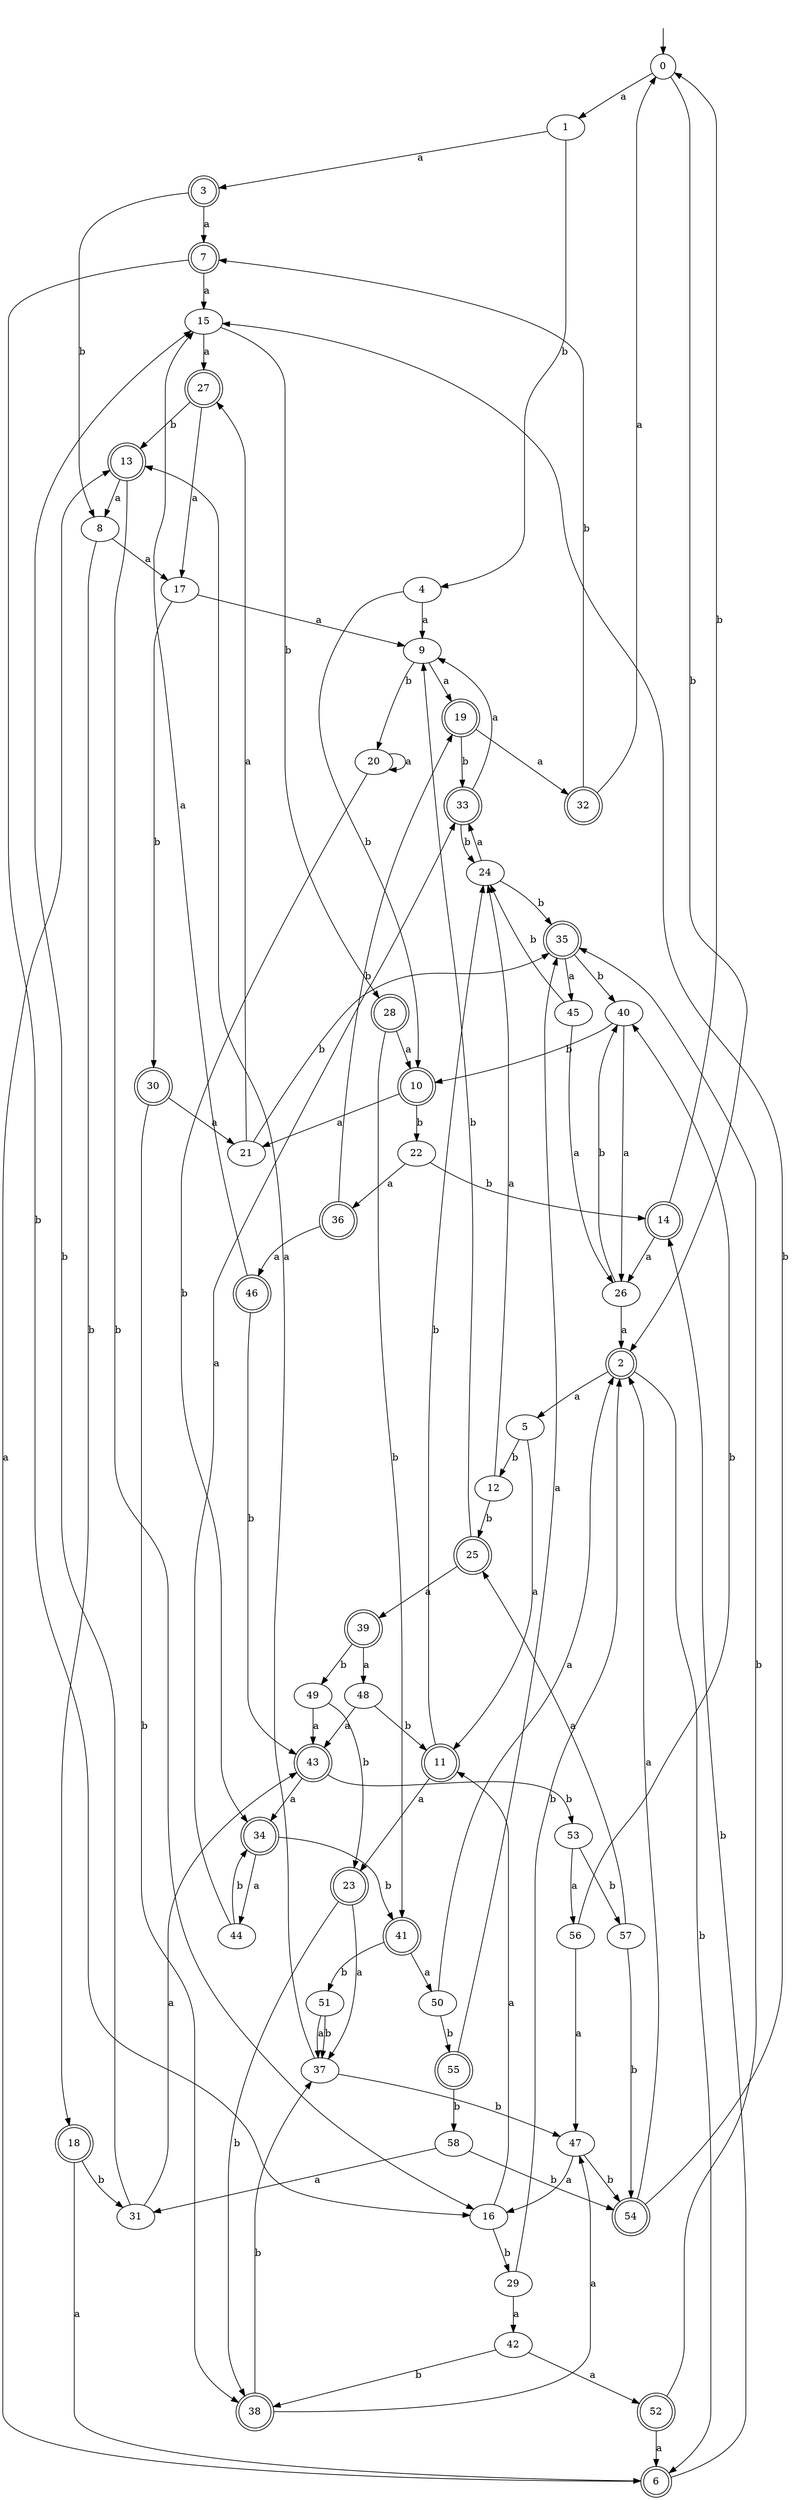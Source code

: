 digraph RandomDFA {
  __start0 [label="", shape=none];
  __start0 -> 0 [label=""];
  0 [shape=circle]
  0 -> 1 [label="a"]
  0 -> 2 [label="b"]
  1
  1 -> 3 [label="a"]
  1 -> 4 [label="b"]
  2 [shape=doublecircle]
  2 -> 5 [label="a"]
  2 -> 6 [label="b"]
  3 [shape=doublecircle]
  3 -> 7 [label="a"]
  3 -> 8 [label="b"]
  4
  4 -> 9 [label="a"]
  4 -> 10 [label="b"]
  5
  5 -> 11 [label="a"]
  5 -> 12 [label="b"]
  6 [shape=doublecircle]
  6 -> 13 [label="a"]
  6 -> 14 [label="b"]
  7 [shape=doublecircle]
  7 -> 15 [label="a"]
  7 -> 16 [label="b"]
  8
  8 -> 17 [label="a"]
  8 -> 18 [label="b"]
  9
  9 -> 19 [label="a"]
  9 -> 20 [label="b"]
  10 [shape=doublecircle]
  10 -> 21 [label="a"]
  10 -> 22 [label="b"]
  11 [shape=doublecircle]
  11 -> 23 [label="a"]
  11 -> 24 [label="b"]
  12
  12 -> 24 [label="a"]
  12 -> 25 [label="b"]
  13 [shape=doublecircle]
  13 -> 8 [label="a"]
  13 -> 16 [label="b"]
  14 [shape=doublecircle]
  14 -> 26 [label="a"]
  14 -> 0 [label="b"]
  15
  15 -> 27 [label="a"]
  15 -> 28 [label="b"]
  16
  16 -> 11 [label="a"]
  16 -> 29 [label="b"]
  17
  17 -> 9 [label="a"]
  17 -> 30 [label="b"]
  18 [shape=doublecircle]
  18 -> 6 [label="a"]
  18 -> 31 [label="b"]
  19 [shape=doublecircle]
  19 -> 32 [label="a"]
  19 -> 33 [label="b"]
  20
  20 -> 20 [label="a"]
  20 -> 34 [label="b"]
  21
  21 -> 27 [label="a"]
  21 -> 35 [label="b"]
  22
  22 -> 36 [label="a"]
  22 -> 14 [label="b"]
  23 [shape=doublecircle]
  23 -> 37 [label="a"]
  23 -> 38 [label="b"]
  24
  24 -> 33 [label="a"]
  24 -> 35 [label="b"]
  25 [shape=doublecircle]
  25 -> 39 [label="a"]
  25 -> 9 [label="b"]
  26
  26 -> 2 [label="a"]
  26 -> 40 [label="b"]
  27 [shape=doublecircle]
  27 -> 17 [label="a"]
  27 -> 13 [label="b"]
  28 [shape=doublecircle]
  28 -> 10 [label="a"]
  28 -> 41 [label="b"]
  29
  29 -> 42 [label="a"]
  29 -> 2 [label="b"]
  30 [shape=doublecircle]
  30 -> 21 [label="a"]
  30 -> 38 [label="b"]
  31
  31 -> 43 [label="a"]
  31 -> 15 [label="b"]
  32 [shape=doublecircle]
  32 -> 0 [label="a"]
  32 -> 7 [label="b"]
  33 [shape=doublecircle]
  33 -> 9 [label="a"]
  33 -> 24 [label="b"]
  34 [shape=doublecircle]
  34 -> 44 [label="a"]
  34 -> 41 [label="b"]
  35 [shape=doublecircle]
  35 -> 45 [label="a"]
  35 -> 40 [label="b"]
  36 [shape=doublecircle]
  36 -> 46 [label="a"]
  36 -> 19 [label="b"]
  37
  37 -> 13 [label="a"]
  37 -> 47 [label="b"]
  38 [shape=doublecircle]
  38 -> 47 [label="a"]
  38 -> 37 [label="b"]
  39 [shape=doublecircle]
  39 -> 48 [label="a"]
  39 -> 49 [label="b"]
  40
  40 -> 26 [label="a"]
  40 -> 10 [label="b"]
  41 [shape=doublecircle]
  41 -> 50 [label="a"]
  41 -> 51 [label="b"]
  42
  42 -> 52 [label="a"]
  42 -> 38 [label="b"]
  43 [shape=doublecircle]
  43 -> 34 [label="a"]
  43 -> 53 [label="b"]
  44
  44 -> 33 [label="a"]
  44 -> 34 [label="b"]
  45
  45 -> 26 [label="a"]
  45 -> 24 [label="b"]
  46 [shape=doublecircle]
  46 -> 15 [label="a"]
  46 -> 43 [label="b"]
  47
  47 -> 16 [label="a"]
  47 -> 54 [label="b"]
  48
  48 -> 43 [label="a"]
  48 -> 11 [label="b"]
  49
  49 -> 43 [label="a"]
  49 -> 23 [label="b"]
  50
  50 -> 2 [label="a"]
  50 -> 55 [label="b"]
  51
  51 -> 37 [label="a"]
  51 -> 37 [label="b"]
  52 [shape=doublecircle]
  52 -> 6 [label="a"]
  52 -> 35 [label="b"]
  53
  53 -> 56 [label="a"]
  53 -> 57 [label="b"]
  54 [shape=doublecircle]
  54 -> 2 [label="a"]
  54 -> 15 [label="b"]
  55 [shape=doublecircle]
  55 -> 35 [label="a"]
  55 -> 58 [label="b"]
  56
  56 -> 47 [label="a"]
  56 -> 40 [label="b"]
  57
  57 -> 25 [label="a"]
  57 -> 54 [label="b"]
  58
  58 -> 31 [label="a"]
  58 -> 54 [label="b"]
}
